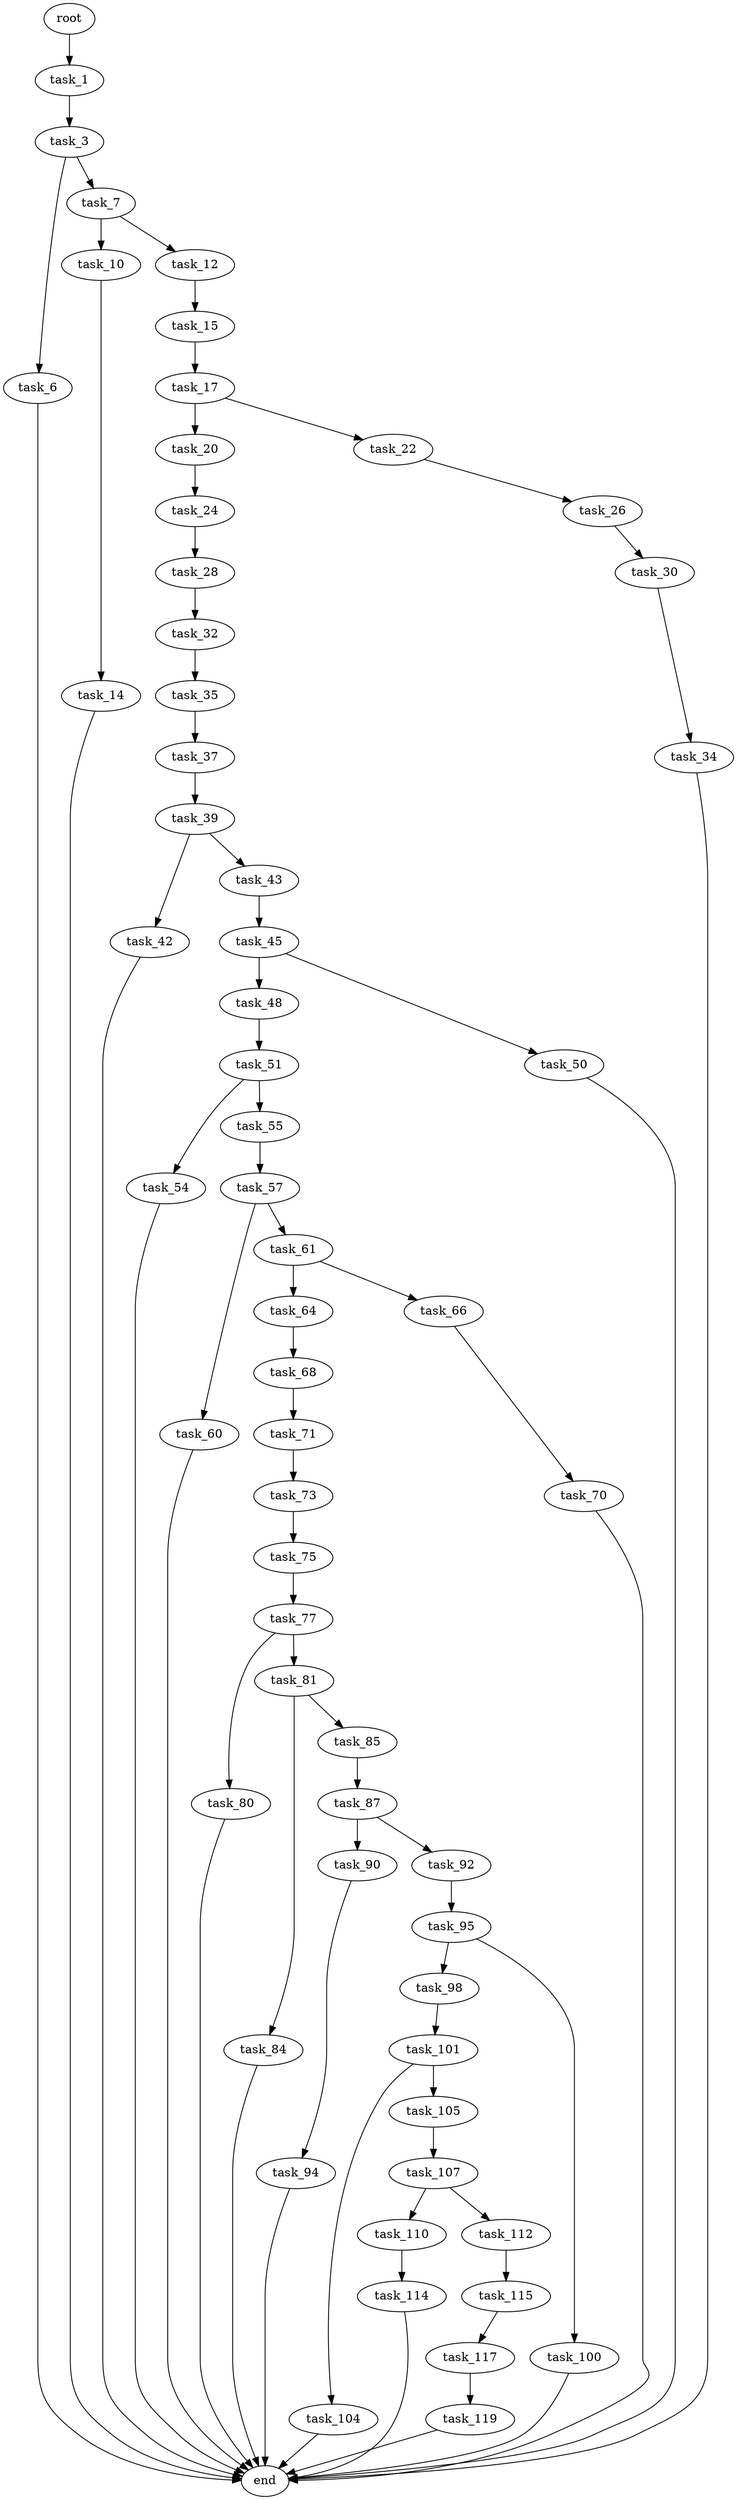 digraph G {
  root [size="0.000000"];
  task_1 [size="354889918545.000000"];
  task_3 [size="4522830204.000000"];
  task_6 [size="134217728000.000000"];
  task_7 [size="31969874175.000000"];
  end [size="0.000000"];
  task_10 [size="8526338353.000000"];
  task_12 [size="417933221044.000000"];
  task_14 [size="24481734076.000000"];
  task_15 [size="269480342656.000000"];
  task_17 [size="1997478680.000000"];
  task_20 [size="137972723055.000000"];
  task_22 [size="109926780242.000000"];
  task_24 [size="6758287824.000000"];
  task_26 [size="630911924292.000000"];
  task_28 [size="182006201572.000000"];
  task_30 [size="1417423178.000000"];
  task_32 [size="2625567242.000000"];
  task_34 [size="7878575478.000000"];
  task_35 [size="7915702120.000000"];
  task_37 [size="1159768371.000000"];
  task_39 [size="549755813888.000000"];
  task_42 [size="134217728000.000000"];
  task_43 [size="292764841806.000000"];
  task_45 [size="668502720185.000000"];
  task_48 [size="25603203214.000000"];
  task_50 [size="283404246520.000000"];
  task_51 [size="579122610352.000000"];
  task_54 [size="18860305065.000000"];
  task_55 [size="310300307256.000000"];
  task_57 [size="137050683276.000000"];
  task_60 [size="127200746424.000000"];
  task_61 [size="19363713847.000000"];
  task_64 [size="40562091441.000000"];
  task_66 [size="68719476736.000000"];
  task_68 [size="6694188464.000000"];
  task_70 [size="49330145053.000000"];
  task_71 [size="691826610488.000000"];
  task_73 [size="9145626583.000000"];
  task_75 [size="130082524778.000000"];
  task_77 [size="30036021909.000000"];
  task_80 [size="231928233984.000000"];
  task_81 [size="616212087036.000000"];
  task_84 [size="195009249564.000000"];
  task_85 [size="615646293606.000000"];
  task_87 [size="796338993.000000"];
  task_90 [size="310151567979.000000"];
  task_92 [size="1073741824000.000000"];
  task_94 [size="3869051914.000000"];
  task_95 [size="1073741824000.000000"];
  task_98 [size="611595519548.000000"];
  task_100 [size="68719476736.000000"];
  task_101 [size="2083745816.000000"];
  task_104 [size="1050914015355.000000"];
  task_105 [size="368293445632.000000"];
  task_107 [size="134217728000.000000"];
  task_110 [size="429284307122.000000"];
  task_112 [size="651660956596.000000"];
  task_114 [size="1073741824000.000000"];
  task_115 [size="357299316660.000000"];
  task_117 [size="7305105540.000000"];
  task_119 [size="231928233984.000000"];

  root -> task_1 [size="1.000000"];
  task_1 -> task_3 [size="838860800.000000"];
  task_3 -> task_6 [size="134217728.000000"];
  task_3 -> task_7 [size="134217728.000000"];
  task_6 -> end [size="1.000000"];
  task_7 -> task_10 [size="838860800.000000"];
  task_7 -> task_12 [size="838860800.000000"];
  task_10 -> task_14 [size="209715200.000000"];
  task_12 -> task_15 [size="411041792.000000"];
  task_14 -> end [size="1.000000"];
  task_15 -> task_17 [size="209715200.000000"];
  task_17 -> task_20 [size="75497472.000000"];
  task_17 -> task_22 [size="75497472.000000"];
  task_20 -> task_24 [size="411041792.000000"];
  task_22 -> task_26 [size="75497472.000000"];
  task_24 -> task_28 [size="134217728.000000"];
  task_26 -> task_30 [size="536870912.000000"];
  task_28 -> task_32 [size="536870912.000000"];
  task_30 -> task_34 [size="75497472.000000"];
  task_32 -> task_35 [size="134217728.000000"];
  task_34 -> end [size="1.000000"];
  task_35 -> task_37 [size="209715200.000000"];
  task_37 -> task_39 [size="75497472.000000"];
  task_39 -> task_42 [size="536870912.000000"];
  task_39 -> task_43 [size="536870912.000000"];
  task_42 -> end [size="1.000000"];
  task_43 -> task_45 [size="838860800.000000"];
  task_45 -> task_48 [size="679477248.000000"];
  task_45 -> task_50 [size="679477248.000000"];
  task_48 -> task_51 [size="75497472.000000"];
  task_50 -> end [size="1.000000"];
  task_51 -> task_54 [size="536870912.000000"];
  task_51 -> task_55 [size="536870912.000000"];
  task_54 -> end [size="1.000000"];
  task_55 -> task_57 [size="301989888.000000"];
  task_57 -> task_60 [size="134217728.000000"];
  task_57 -> task_61 [size="134217728.000000"];
  task_60 -> end [size="1.000000"];
  task_61 -> task_64 [size="838860800.000000"];
  task_61 -> task_66 [size="838860800.000000"];
  task_64 -> task_68 [size="33554432.000000"];
  task_66 -> task_70 [size="134217728.000000"];
  task_68 -> task_71 [size="134217728.000000"];
  task_70 -> end [size="1.000000"];
  task_71 -> task_73 [size="536870912.000000"];
  task_73 -> task_75 [size="411041792.000000"];
  task_75 -> task_77 [size="209715200.000000"];
  task_77 -> task_80 [size="838860800.000000"];
  task_77 -> task_81 [size="838860800.000000"];
  task_80 -> end [size="1.000000"];
  task_81 -> task_84 [size="411041792.000000"];
  task_81 -> task_85 [size="411041792.000000"];
  task_84 -> end [size="1.000000"];
  task_85 -> task_87 [size="838860800.000000"];
  task_87 -> task_90 [size="75497472.000000"];
  task_87 -> task_92 [size="75497472.000000"];
  task_90 -> task_94 [size="679477248.000000"];
  task_92 -> task_95 [size="838860800.000000"];
  task_94 -> end [size="1.000000"];
  task_95 -> task_98 [size="838860800.000000"];
  task_95 -> task_100 [size="838860800.000000"];
  task_98 -> task_101 [size="536870912.000000"];
  task_100 -> end [size="1.000000"];
  task_101 -> task_104 [size="209715200.000000"];
  task_101 -> task_105 [size="209715200.000000"];
  task_104 -> end [size="1.000000"];
  task_105 -> task_107 [size="411041792.000000"];
  task_107 -> task_110 [size="209715200.000000"];
  task_107 -> task_112 [size="209715200.000000"];
  task_110 -> task_114 [size="301989888.000000"];
  task_112 -> task_115 [size="536870912.000000"];
  task_114 -> end [size="1.000000"];
  task_115 -> task_117 [size="536870912.000000"];
  task_117 -> task_119 [size="209715200.000000"];
  task_119 -> end [size="1.000000"];
}
